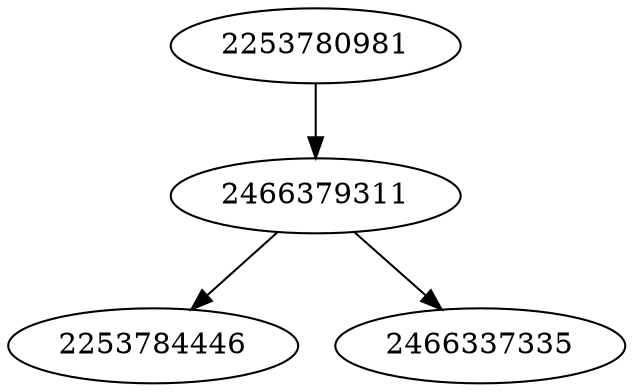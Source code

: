 strict digraph  {
2466379311;
2253780981;
2253784446;
2466337335;
2466379311 -> 2253784446;
2466379311 -> 2466337335;
2253780981 -> 2466379311;
}
